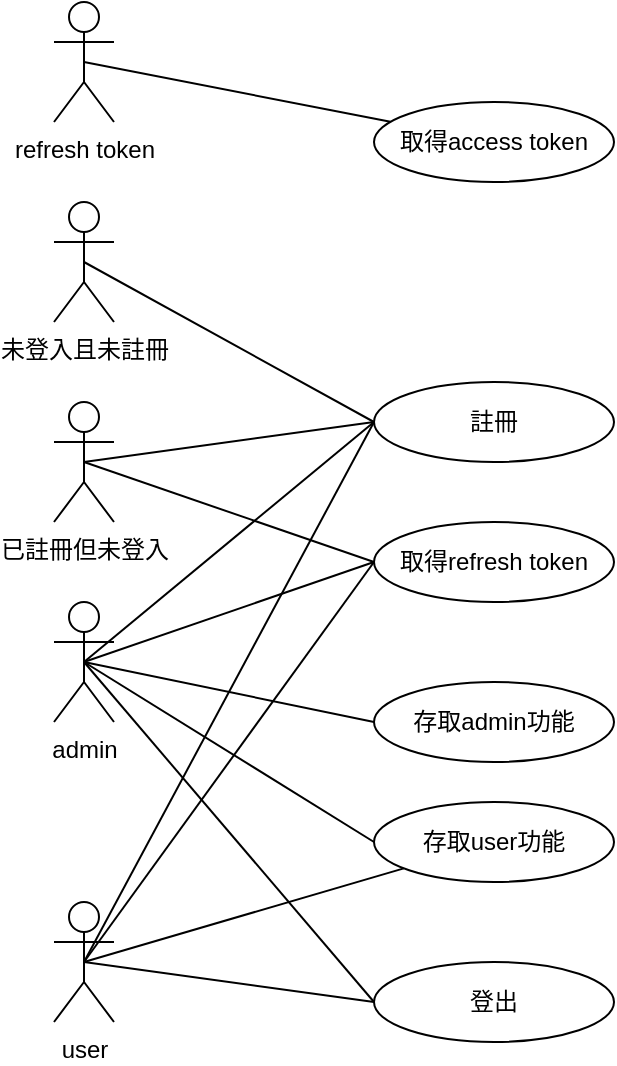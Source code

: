 <mxfile compressed="true" version="14.5.1" type="device" pages="2"><diagram id="neheZCyEhFvTUJKkyBWh" name="use case"><mxGraphModel dx="813" dy="470" grid="1" gridSize="10" guides="1" tooltips="1" connect="1" arrows="1" fold="1" page="1" pageScale="1" pageWidth="827" pageHeight="1169" math="0" shadow="0"><root><mxCell id="0"/><mxCell id="1" parent="0"/><mxCell id="bsJisaB97SwhV6eoKHBl-20" style="rounded=0;orthogonalLoop=1;jettySize=auto;html=1;exitX=0.5;exitY=0.5;exitDx=0;exitDy=0;exitPerimeter=0;endArrow=none;endFill=0;entryX=0;entryY=0.5;entryDx=0;entryDy=0;" edge="1" parent="1" source="bsJisaB97SwhV6eoKHBl-1" target="bsJisaB97SwhV6eoKHBl-15"><mxGeometry relative="1" as="geometry"/></mxCell><mxCell id="bsJisaB97SwhV6eoKHBl-1" value="未登入且未註冊" style="shape=umlActor;verticalLabelPosition=bottom;verticalAlign=top;html=1;outlineConnect=0;" vertex="1" parent="1"><mxGeometry x="80" y="110" width="30" height="60" as="geometry"/></mxCell><mxCell id="bsJisaB97SwhV6eoKHBl-23" style="edgeStyle=none;rounded=0;orthogonalLoop=1;jettySize=auto;html=1;exitX=0.5;exitY=0.5;exitDx=0;exitDy=0;exitPerimeter=0;endArrow=none;endFill=0;" edge="1" parent="1" source="bsJisaB97SwhV6eoKHBl-2" target="bsJisaB97SwhV6eoKHBl-8"><mxGeometry relative="1" as="geometry"/></mxCell><mxCell id="bsJisaB97SwhV6eoKHBl-2" value="refresh token" style="shape=umlActor;verticalLabelPosition=bottom;verticalAlign=top;html=1;outlineConnect=0;" vertex="1" parent="1"><mxGeometry x="80" y="10" width="30" height="60" as="geometry"/></mxCell><mxCell id="bsJisaB97SwhV6eoKHBl-24" style="edgeStyle=none;rounded=0;orthogonalLoop=1;jettySize=auto;html=1;exitX=0.5;exitY=0.5;exitDx=0;exitDy=0;exitPerimeter=0;endArrow=none;endFill=0;" edge="1" parent="1" source="bsJisaB97SwhV6eoKHBl-3" target="bsJisaB97SwhV6eoKHBl-10"><mxGeometry relative="1" as="geometry"/></mxCell><mxCell id="bsJisaB97SwhV6eoKHBl-29" style="edgeStyle=none;rounded=0;orthogonalLoop=1;jettySize=auto;html=1;exitX=0.5;exitY=0.5;exitDx=0;exitDy=0;exitPerimeter=0;entryX=0;entryY=0.5;entryDx=0;entryDy=0;endArrow=none;endFill=0;" edge="1" parent="1" source="bsJisaB97SwhV6eoKHBl-3" target="bsJisaB97SwhV6eoKHBl-7"><mxGeometry relative="1" as="geometry"/></mxCell><mxCell id="bsJisaB97SwhV6eoKHBl-32" style="edgeStyle=none;rounded=0;orthogonalLoop=1;jettySize=auto;html=1;exitX=0.5;exitY=0.5;exitDx=0;exitDy=0;exitPerimeter=0;entryX=0;entryY=0.5;entryDx=0;entryDy=0;endArrow=none;endFill=0;" edge="1" parent="1" source="bsJisaB97SwhV6eoKHBl-3" target="bsJisaB97SwhV6eoKHBl-15"><mxGeometry relative="1" as="geometry"/></mxCell><mxCell id="R-UKawlsvW0BSQFd582a-2" style="rounded=0;orthogonalLoop=1;jettySize=auto;html=1;exitX=0.5;exitY=0.5;exitDx=0;exitDy=0;exitPerimeter=0;entryX=0;entryY=0.5;entryDx=0;entryDy=0;endArrow=none;endFill=0;" edge="1" parent="1" source="bsJisaB97SwhV6eoKHBl-3" target="R-UKawlsvW0BSQFd582a-1"><mxGeometry relative="1" as="geometry"/></mxCell><mxCell id="bsJisaB97SwhV6eoKHBl-3" value="user" style="shape=umlActor;verticalLabelPosition=bottom;verticalAlign=top;html=1;outlineConnect=0;" vertex="1" parent="1"><mxGeometry x="80" y="460" width="30" height="60" as="geometry"/></mxCell><mxCell id="bsJisaB97SwhV6eoKHBl-25" style="edgeStyle=none;rounded=0;orthogonalLoop=1;jettySize=auto;html=1;exitX=0.5;exitY=0.5;exitDx=0;exitDy=0;exitPerimeter=0;entryX=0;entryY=0.5;entryDx=0;entryDy=0;endArrow=none;endFill=0;" edge="1" parent="1" source="bsJisaB97SwhV6eoKHBl-4" target="bsJisaB97SwhV6eoKHBl-12"><mxGeometry relative="1" as="geometry"/></mxCell><mxCell id="bsJisaB97SwhV6eoKHBl-27" style="edgeStyle=none;rounded=0;orthogonalLoop=1;jettySize=auto;html=1;exitX=0.5;exitY=0.5;exitDx=0;exitDy=0;exitPerimeter=0;entryX=0;entryY=0.5;entryDx=0;entryDy=0;endArrow=none;endFill=0;" edge="1" parent="1" source="bsJisaB97SwhV6eoKHBl-4" target="bsJisaB97SwhV6eoKHBl-7"><mxGeometry relative="1" as="geometry"/></mxCell><mxCell id="bsJisaB97SwhV6eoKHBl-31" style="edgeStyle=none;rounded=0;orthogonalLoop=1;jettySize=auto;html=1;exitX=0.5;exitY=0.5;exitDx=0;exitDy=0;exitPerimeter=0;entryX=0;entryY=0.5;entryDx=0;entryDy=0;endArrow=none;endFill=0;" edge="1" parent="1" source="bsJisaB97SwhV6eoKHBl-4" target="bsJisaB97SwhV6eoKHBl-15"><mxGeometry relative="1" as="geometry"/></mxCell><mxCell id="bsJisaB97SwhV6eoKHBl-33" style="edgeStyle=none;rounded=0;orthogonalLoop=1;jettySize=auto;html=1;exitX=0.5;exitY=0.5;exitDx=0;exitDy=0;exitPerimeter=0;entryX=0;entryY=0.5;entryDx=0;entryDy=0;endArrow=none;endFill=0;" edge="1" parent="1" source="bsJisaB97SwhV6eoKHBl-4" target="bsJisaB97SwhV6eoKHBl-10"><mxGeometry relative="1" as="geometry"/></mxCell><mxCell id="R-UKawlsvW0BSQFd582a-3" style="edgeStyle=none;rounded=0;orthogonalLoop=1;jettySize=auto;html=1;exitX=0.5;exitY=0.5;exitDx=0;exitDy=0;exitPerimeter=0;entryX=0;entryY=0.5;entryDx=0;entryDy=0;endArrow=none;endFill=0;" edge="1" parent="1" source="bsJisaB97SwhV6eoKHBl-4" target="R-UKawlsvW0BSQFd582a-1"><mxGeometry relative="1" as="geometry"/></mxCell><mxCell id="bsJisaB97SwhV6eoKHBl-4" value="admin" style="shape=umlActor;verticalLabelPosition=bottom;verticalAlign=top;html=1;outlineConnect=0;" vertex="1" parent="1"><mxGeometry x="80" y="310" width="30" height="60" as="geometry"/></mxCell><mxCell id="bsJisaB97SwhV6eoKHBl-7" value="取得refresh token" style="ellipse;whiteSpace=wrap;html=1;" vertex="1" parent="1"><mxGeometry x="240" y="270" width="120" height="40" as="geometry"/></mxCell><mxCell id="bsJisaB97SwhV6eoKHBl-8" value="取得access token" style="ellipse;whiteSpace=wrap;html=1;" vertex="1" parent="1"><mxGeometry x="240" y="60" width="120" height="40" as="geometry"/></mxCell><mxCell id="bsJisaB97SwhV6eoKHBl-10" value="存取user功能" style="ellipse;whiteSpace=wrap;html=1;" vertex="1" parent="1"><mxGeometry x="240" y="410" width="120" height="40" as="geometry"/></mxCell><mxCell id="bsJisaB97SwhV6eoKHBl-12" value="存取admin功能" style="ellipse;whiteSpace=wrap;html=1;" vertex="1" parent="1"><mxGeometry x="240" y="350" width="120" height="40" as="geometry"/></mxCell><mxCell id="bsJisaB97SwhV6eoKHBl-15" value="註冊" style="ellipse;whiteSpace=wrap;html=1;" vertex="1" parent="1"><mxGeometry x="240" y="200" width="120" height="40" as="geometry"/></mxCell><mxCell id="bsJisaB97SwhV6eoKHBl-22" style="rounded=0;orthogonalLoop=1;jettySize=auto;html=1;exitX=0.5;exitY=0.5;exitDx=0;exitDy=0;exitPerimeter=0;endArrow=none;endFill=0;entryX=0;entryY=0.5;entryDx=0;entryDy=0;" edge="1" parent="1" source="bsJisaB97SwhV6eoKHBl-17" target="bsJisaB97SwhV6eoKHBl-7"><mxGeometry relative="1" as="geometry"><mxPoint x="240" y="180" as="targetPoint"/></mxGeometry></mxCell><mxCell id="bsJisaB97SwhV6eoKHBl-30" style="edgeStyle=none;rounded=0;orthogonalLoop=1;jettySize=auto;html=1;exitX=0.5;exitY=0.5;exitDx=0;exitDy=0;exitPerimeter=0;entryX=0;entryY=0.5;entryDx=0;entryDy=0;endArrow=none;endFill=0;" edge="1" parent="1" source="bsJisaB97SwhV6eoKHBl-17" target="bsJisaB97SwhV6eoKHBl-15"><mxGeometry relative="1" as="geometry"/></mxCell><mxCell id="bsJisaB97SwhV6eoKHBl-17" value="已註冊但未登入" style="shape=umlActor;verticalLabelPosition=bottom;verticalAlign=top;html=1;outlineConnect=0;" vertex="1" parent="1"><mxGeometry x="80" y="210" width="30" height="60" as="geometry"/></mxCell><mxCell id="R-UKawlsvW0BSQFd582a-1" value="登出" style="ellipse;whiteSpace=wrap;html=1;" vertex="1" parent="1"><mxGeometry x="240" y="490" width="120" height="40" as="geometry"/></mxCell></root></mxGraphModel></diagram><diagram id="NgzAmiPNPlyNjJuB54-Z" name="登入登出流程"><mxGraphModel dx="981" dy="567" grid="1" gridSize="10" guides="1" tooltips="1" connect="1" arrows="1" fold="1" page="1" pageScale="1" pageWidth="827" pageHeight="1169" math="0" shadow="0"><root><mxCell id="QTL-bgYSnZHcr2zcQUnB-0"/><mxCell id="QTL-bgYSnZHcr2zcQUnB-1" parent="QTL-bgYSnZHcr2zcQUnB-0"/><mxCell id="YnUcsLsnl45qWG0renhj-1" style="edgeStyle=none;rounded=0;orthogonalLoop=1;jettySize=auto;html=1;exitX=0.5;exitY=1;exitDx=0;exitDy=0;exitPerimeter=0;entryX=0.5;entryY=0;entryDx=0;entryDy=0;endArrow=classic;endFill=1;entryPerimeter=0;" edge="1" parent="QTL-bgYSnZHcr2zcQUnB-1" source="jRQEQYFJdCYDCo-H81Vm-0" target="YnUcsLsnl45qWG0renhj-18"><mxGeometry relative="1" as="geometry"/></mxCell><mxCell id="jRQEQYFJdCYDCo-H81Vm-0" value="登入" style="strokeWidth=2;html=1;shape=mxgraph.flowchart.start_2;whiteSpace=wrap;" vertex="1" parent="QTL-bgYSnZHcr2zcQUnB-1"><mxGeometry x="400" y="40" width="40" height="40" as="geometry"/></mxCell><mxCell id="jRQEQYFJdCYDCo-H81Vm-1" value="登出" style="strokeWidth=2;html=1;shape=mxgraph.flowchart.terminator;whiteSpace=wrap;" vertex="1" parent="QTL-bgYSnZHcr2zcQUnB-1"><mxGeometry x="380" y="1010" width="80" height="40" as="geometry"/></mxCell><mxCell id="YnUcsLsnl45qWG0renhj-6" style="edgeStyle=none;rounded=0;orthogonalLoop=1;jettySize=auto;html=1;entryX=0.5;entryY=0;entryDx=0;entryDy=0;endArrow=classic;endFill=1;exitX=0.5;exitY=1;exitDx=0;exitDy=0;exitPerimeter=0;" edge="1" parent="QTL-bgYSnZHcr2zcQUnB-1" source="YnUcsLsnl45qWG0renhj-18" target="YnUcsLsnl45qWG0renhj-2"><mxGeometry relative="1" as="geometry"><mxPoint x="420" y="180" as="sourcePoint"/></mxGeometry></mxCell><mxCell id="YnUcsLsnl45qWG0renhj-22" value="沒有" style="edgeLabel;html=1;align=center;verticalAlign=middle;resizable=0;points=[];" vertex="1" connectable="0" parent="YnUcsLsnl45qWG0renhj-6"><mxGeometry x="-0.24" y="1" relative="1" as="geometry"><mxPoint x="-21" y="4.83" as="offset"/></mxGeometry></mxCell><mxCell id="YnUcsLsnl45qWG0renhj-26" style="edgeStyle=orthogonalEdgeStyle;rounded=0;orthogonalLoop=1;jettySize=auto;html=1;exitX=0.5;exitY=1;exitDx=0;exitDy=0;endArrow=classic;endFill=1;entryX=0.5;entryY=0;entryDx=0;entryDy=0;" edge="1" parent="QTL-bgYSnZHcr2zcQUnB-1" source="YnUcsLsnl45qWG0renhj-2" target="YnUcsLsnl45qWG0renhj-4"><mxGeometry relative="1" as="geometry"><mxPoint x="540" y="160" as="targetPoint"/><Array as="points"><mxPoint x="420" y="240"/><mxPoint x="420" y="240"/></Array></mxGeometry></mxCell><mxCell id="YnUcsLsnl45qWG0renhj-2" value="顯示登入畫面" style="rounded=1;whiteSpace=wrap;html=1;absoluteArcSize=1;arcSize=14;strokeWidth=2;" vertex="1" parent="QTL-bgYSnZHcr2zcQUnB-1"><mxGeometry x="360" y="180" width="120" height="40" as="geometry"/></mxCell><mxCell id="YnUcsLsnl45qWG0renhj-9" style="edgeStyle=none;rounded=0;orthogonalLoop=1;jettySize=auto;html=1;exitX=0.5;exitY=1;exitDx=0;exitDy=0;exitPerimeter=0;entryX=0.5;entryY=0;entryDx=0;entryDy=0;endArrow=classic;endFill=1;" edge="1" parent="QTL-bgYSnZHcr2zcQUnB-1" source="YnUcsLsnl45qWG0renhj-3" target="YnUcsLsnl45qWG0renhj-13"><mxGeometry relative="1" as="geometry"/></mxCell><mxCell id="YnUcsLsnl45qWG0renhj-10" value="正確" style="edgeLabel;html=1;align=center;verticalAlign=middle;resizable=0;points=[];" vertex="1" connectable="0" parent="YnUcsLsnl45qWG0renhj-9"><mxGeometry x="-0.451" relative="1" as="geometry"><mxPoint x="20" y="8.97" as="offset"/></mxGeometry></mxCell><mxCell id="YnUcsLsnl45qWG0renhj-11" style="edgeStyle=orthogonalEdgeStyle;rounded=0;orthogonalLoop=1;jettySize=auto;html=1;entryX=1;entryY=0.5;entryDx=0;entryDy=0;endArrow=classic;endFill=1;" edge="1" parent="QTL-bgYSnZHcr2zcQUnB-1" source="YnUcsLsnl45qWG0renhj-3" target="YnUcsLsnl45qWG0renhj-2"><mxGeometry relative="1" as="geometry"><Array as="points"><mxPoint x="620" y="350"/><mxPoint x="620" y="200"/></Array></mxGeometry></mxCell><mxCell id="YnUcsLsnl45qWG0renhj-20" value="錯誤" style="edgeLabel;html=1;align=center;verticalAlign=middle;resizable=0;points=[];" vertex="1" connectable="0" parent="YnUcsLsnl45qWG0renhj-11"><mxGeometry x="-0.64" y="-2" relative="1" as="geometry"><mxPoint x="-19.48" y="-11.97" as="offset"/></mxGeometry></mxCell><mxCell id="YnUcsLsnl45qWG0renhj-21" value="" style="edgeStyle=orthogonalEdgeStyle;rounded=0;orthogonalLoop=1;jettySize=auto;html=1;endArrow=classic;endFill=1;" edge="1" parent="QTL-bgYSnZHcr2zcQUnB-1" source="YnUcsLsnl45qWG0renhj-3" target="YnUcsLsnl45qWG0renhj-13"><mxGeometry relative="1" as="geometry"/></mxCell><mxCell id="YnUcsLsnl45qWG0renhj-3" value="帳號密碼是否正確" style="strokeWidth=2;html=1;shape=mxgraph.flowchart.decision;whiteSpace=wrap;" vertex="1" parent="QTL-bgYSnZHcr2zcQUnB-1"><mxGeometry x="345" y="330" width="150" height="40" as="geometry"/></mxCell><mxCell id="YnUcsLsnl45qWG0renhj-7" style="edgeStyle=none;rounded=0;orthogonalLoop=1;jettySize=auto;html=1;exitX=0.5;exitY=1;exitDx=0;exitDy=0;entryX=0.5;entryY=0;entryDx=0;entryDy=0;endArrow=classic;endFill=1;" edge="1" parent="QTL-bgYSnZHcr2zcQUnB-1" source="YnUcsLsnl45qWG0renhj-4" target="YnUcsLsnl45qWG0renhj-5"><mxGeometry relative="1" as="geometry"/></mxCell><mxCell id="YnUcsLsnl45qWG0renhj-4" value="輸入帳號" style="shape=parallelogram;html=1;strokeWidth=2;perimeter=parallelogramPerimeter;whiteSpace=wrap;rounded=1;arcSize=12;size=0.23;" vertex="1" parent="QTL-bgYSnZHcr2zcQUnB-1"><mxGeometry x="360" y="250" width="120" height="20" as="geometry"/></mxCell><mxCell id="YnUcsLsnl45qWG0renhj-8" style="edgeStyle=none;rounded=0;orthogonalLoop=1;jettySize=auto;html=1;exitX=0.5;exitY=1;exitDx=0;exitDy=0;entryX=0.5;entryY=0;entryDx=0;entryDy=0;entryPerimeter=0;endArrow=classic;endFill=1;" edge="1" parent="QTL-bgYSnZHcr2zcQUnB-1" source="YnUcsLsnl45qWG0renhj-5" target="YnUcsLsnl45qWG0renhj-3"><mxGeometry relative="1" as="geometry"/></mxCell><mxCell id="YnUcsLsnl45qWG0renhj-5" value="輸入密碼" style="shape=parallelogram;html=1;strokeWidth=2;perimeter=parallelogramPerimeter;whiteSpace=wrap;rounded=1;arcSize=12;size=0.23;" vertex="1" parent="QTL-bgYSnZHcr2zcQUnB-1"><mxGeometry x="360" y="290" width="120" height="20" as="geometry"/></mxCell><mxCell id="YnUcsLsnl45qWG0renhj-27" style="edgeStyle=orthogonalEdgeStyle;rounded=0;orthogonalLoop=1;jettySize=auto;html=1;exitX=0.5;exitY=1;exitDx=0;exitDy=0;entryX=0.5;entryY=0;entryDx=0;entryDy=0;endArrow=classic;endFill=1;" edge="1" parent="QTL-bgYSnZHcr2zcQUnB-1" source="YnUcsLsnl45qWG0renhj-12" target="YnUcsLsnl45qWG0renhj-28"><mxGeometry relative="1" as="geometry"><mxPoint x="420" y="540" as="targetPoint"/><Array as="points"><mxPoint x="420" y="560"/><mxPoint x="420" y="560"/></Array></mxGeometry></mxCell><mxCell id="YnUcsLsnl45qWG0renhj-12" value="前端暫存refresh token" style="rounded=1;whiteSpace=wrap;html=1;absoluteArcSize=1;arcSize=14;strokeWidth=2;" vertex="1" parent="QTL-bgYSnZHcr2zcQUnB-1"><mxGeometry x="355" y="460" width="130" height="40" as="geometry"/></mxCell><mxCell id="YnUcsLsnl45qWG0renhj-14" style="edgeStyle=orthogonalEdgeStyle;rounded=0;orthogonalLoop=1;jettySize=auto;html=1;entryX=0.5;entryY=0;entryDx=0;entryDy=0;endArrow=classic;endFill=1;" edge="1" parent="QTL-bgYSnZHcr2zcQUnB-1" source="YnUcsLsnl45qWG0renhj-13" target="YnUcsLsnl45qWG0renhj-12"><mxGeometry relative="1" as="geometry"/></mxCell><mxCell id="YnUcsLsnl45qWG0renhj-13" value="refresh token" style="shape=parallelogram;html=1;strokeWidth=2;perimeter=parallelogramPerimeter;whiteSpace=wrap;rounded=1;arcSize=12;size=0.23;" vertex="1" parent="QTL-bgYSnZHcr2zcQUnB-1"><mxGeometry x="345" y="410" width="150" height="20" as="geometry"/></mxCell><mxCell id="YnUcsLsnl45qWG0renhj-23" style="edgeStyle=orthogonalEdgeStyle;rounded=0;orthogonalLoop=1;jettySize=auto;html=1;endArrow=classic;endFill=1;entryX=0.5;entryY=0;entryDx=0;entryDy=0;exitX=0;exitY=0.5;exitDx=0;exitDy=0;exitPerimeter=0;" edge="1" parent="QTL-bgYSnZHcr2zcQUnB-1" source="YnUcsLsnl45qWG0renhj-18" target="YnUcsLsnl45qWG0renhj-25"><mxGeometry relative="1" as="geometry"><mxPoint x="250" y="760" as="targetPoint"/><mxPoint x="297.36" y="120.44" as="sourcePoint"/><Array as="points"><mxPoint x="260" y="120"/></Array></mxGeometry></mxCell><mxCell id="YnUcsLsnl45qWG0renhj-24" value="有" style="edgeLabel;html=1;align=center;verticalAlign=middle;resizable=0;points=[];" vertex="1" connectable="0" parent="YnUcsLsnl45qWG0renhj-23"><mxGeometry x="-0.292" y="1" relative="1" as="geometry"><mxPoint x="28.98" y="-207.66" as="offset"/></mxGeometry></mxCell><mxCell id="YnUcsLsnl45qWG0renhj-18" value="暫存內是否有refresh token" style="strokeWidth=2;html=1;shape=mxgraph.flowchart.decision;whiteSpace=wrap;" vertex="1" parent="QTL-bgYSnZHcr2zcQUnB-1"><mxGeometry x="310" y="100" width="220" height="40" as="geometry"/></mxCell><mxCell id="YnUcsLsnl45qWG0renhj-36" style="edgeStyle=orthogonalEdgeStyle;rounded=0;orthogonalLoop=1;jettySize=auto;html=1;exitX=0.5;exitY=1;exitDx=0;exitDy=0;entryX=0.5;entryY=0;entryDx=0;entryDy=0;endArrow=classic;endFill=1;" edge="1" parent="QTL-bgYSnZHcr2zcQUnB-1" source="YnUcsLsnl45qWG0renhj-25" target="YnUcsLsnl45qWG0renhj-37"><mxGeometry relative="1" as="geometry"/></mxCell><mxCell id="YnUcsLsnl45qWG0renhj-25" value="顯示首頁" style="rounded=1;whiteSpace=wrap;html=1;absoluteArcSize=1;arcSize=14;strokeWidth=2;" vertex="1" parent="QTL-bgYSnZHcr2zcQUnB-1"><mxGeometry x="210" y="760" width="100" height="40" as="geometry"/></mxCell><mxCell id="YnUcsLsnl45qWG0renhj-31" style="edgeStyle=orthogonalEdgeStyle;rounded=0;orthogonalLoop=1;jettySize=auto;html=1;exitX=0.5;exitY=1;exitDx=0;exitDy=0;endArrow=none;endFill=0;entryX=0.5;entryY=0;entryDx=0;entryDy=0;" edge="1" parent="QTL-bgYSnZHcr2zcQUnB-1" source="YnUcsLsnl45qWG0renhj-28" target="YnUcsLsnl45qWG0renhj-32"><mxGeometry relative="1" as="geometry"><mxPoint x="420" y="650" as="targetPoint"/></mxGeometry></mxCell><mxCell id="YnUcsLsnl45qWG0renhj-28" value="獲取access token" style="rounded=1;whiteSpace=wrap;html=1;absoluteArcSize=1;arcSize=14;strokeWidth=2;" vertex="1" parent="QTL-bgYSnZHcr2zcQUnB-1"><mxGeometry x="355" y="590" width="130" height="40" as="geometry"/></mxCell><mxCell id="YnUcsLsnl45qWG0renhj-29" value="refresh token" style="shape=parallelogram;html=1;strokeWidth=2;perimeter=parallelogramPerimeter;whiteSpace=wrap;rounded=1;arcSize=12;size=0.23;" vertex="1" parent="QTL-bgYSnZHcr2zcQUnB-1"><mxGeometry x="345" y="540" width="150" height="20" as="geometry"/></mxCell><mxCell id="YnUcsLsnl45qWG0renhj-35" style="edgeStyle=orthogonalEdgeStyle;rounded=0;orthogonalLoop=1;jettySize=auto;html=1;exitX=0;exitY=0.5;exitDx=0;exitDy=0;entryX=1;entryY=0.5;entryDx=0;entryDy=0;endArrow=classic;endFill=1;" edge="1" parent="QTL-bgYSnZHcr2zcQUnB-1" source="YnUcsLsnl45qWG0renhj-30" target="YnUcsLsnl45qWG0renhj-25"><mxGeometry relative="1" as="geometry"/></mxCell><mxCell id="YnUcsLsnl45qWG0renhj-30" value="前端暫存access token" style="rounded=1;whiteSpace=wrap;html=1;absoluteArcSize=1;arcSize=14;strokeWidth=2;" vertex="1" parent="QTL-bgYSnZHcr2zcQUnB-1"><mxGeometry x="355" y="760" width="130" height="40" as="geometry"/></mxCell><mxCell id="YnUcsLsnl45qWG0renhj-34" style="edgeStyle=orthogonalEdgeStyle;rounded=0;orthogonalLoop=1;jettySize=auto;html=1;exitX=0.5;exitY=1;exitDx=0;exitDy=0;entryX=0.5;entryY=0;entryDx=0;entryDy=0;endArrow=classic;endFill=1;" edge="1" parent="QTL-bgYSnZHcr2zcQUnB-1" source="YnUcsLsnl45qWG0renhj-32" target="YnUcsLsnl45qWG0renhj-30"><mxGeometry relative="1" as="geometry"/></mxCell><mxCell id="YnUcsLsnl45qWG0renhj-32" value="refresh token" style="shape=parallelogram;html=1;strokeWidth=2;perimeter=parallelogramPerimeter;whiteSpace=wrap;rounded=1;arcSize=12;size=0.23;" vertex="1" parent="QTL-bgYSnZHcr2zcQUnB-1"><mxGeometry x="345" y="660" width="150" height="20" as="geometry"/></mxCell><mxCell id="YnUcsLsnl45qWG0renhj-39" style="edgeStyle=orthogonalEdgeStyle;rounded=0;orthogonalLoop=1;jettySize=auto;html=1;exitX=0.5;exitY=1;exitDx=0;exitDy=0;entryX=0.5;entryY=0;entryDx=0;entryDy=0;endArrow=classic;endFill=1;" edge="1" parent="QTL-bgYSnZHcr2zcQUnB-1" source="YnUcsLsnl45qWG0renhj-37" target="YnUcsLsnl45qWG0renhj-38"><mxGeometry relative="1" as="geometry"/></mxCell><mxCell id="YnUcsLsnl45qWG0renhj-37" value="使用者按下登出" style="rounded=1;whiteSpace=wrap;html=1;absoluteArcSize=1;arcSize=14;strokeWidth=2;" vertex="1" parent="QTL-bgYSnZHcr2zcQUnB-1"><mxGeometry x="355" y="850" width="130" height="40" as="geometry"/></mxCell><mxCell id="YnUcsLsnl45qWG0renhj-40" style="edgeStyle=orthogonalEdgeStyle;rounded=0;orthogonalLoop=1;jettySize=auto;html=1;exitX=0.5;exitY=1;exitDx=0;exitDy=0;entryX=0.5;entryY=0;entryDx=0;entryDy=0;entryPerimeter=0;endArrow=classic;endFill=1;" edge="1" parent="QTL-bgYSnZHcr2zcQUnB-1" source="YnUcsLsnl45qWG0renhj-38" target="jRQEQYFJdCYDCo-H81Vm-1"><mxGeometry relative="1" as="geometry"/></mxCell><mxCell id="YnUcsLsnl45qWG0renhj-38" value="前端清除refresh token + access token" style="rounded=1;whiteSpace=wrap;html=1;absoluteArcSize=1;arcSize=14;strokeWidth=2;" vertex="1" parent="QTL-bgYSnZHcr2zcQUnB-1"><mxGeometry x="355" y="930" width="130" height="40" as="geometry"/></mxCell></root></mxGraphModel></diagram></mxfile>